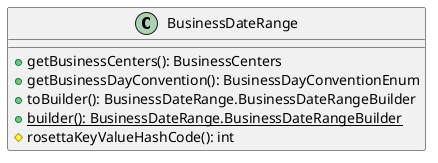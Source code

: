 @startuml

    class BusinessDateRange [[BusinessDateRange.html]] {
        +getBusinessCenters(): BusinessCenters
        +getBusinessDayConvention(): BusinessDayConventionEnum
        +toBuilder(): BusinessDateRange.BusinessDateRangeBuilder
        {static} +builder(): BusinessDateRange.BusinessDateRangeBuilder
        #rosettaKeyValueHashCode(): int
    }

@enduml
